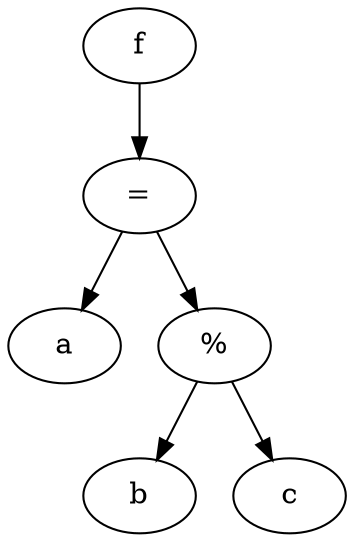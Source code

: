 # Executado assim: ./output2dot.sh 
# https://graphviz.org/doc/info/lang.html
digraph {
  x556f74737370 -> x556f747375f0
  x556f747375f0 -> x556f74737640
  x556f74737640 [label="a"]
  x556f747375f0 -> x556f74737580
  x556f74737580 -> x556f747374e0
  x556f747374e0 [label="b"]
  x556f74737580 -> x556f74737550
  x556f74737550 [label="c"]
  x556f74737580 [label="%"]
  x556f747375f0 [label="="]
  x556f74737370 [label="f"]
}
